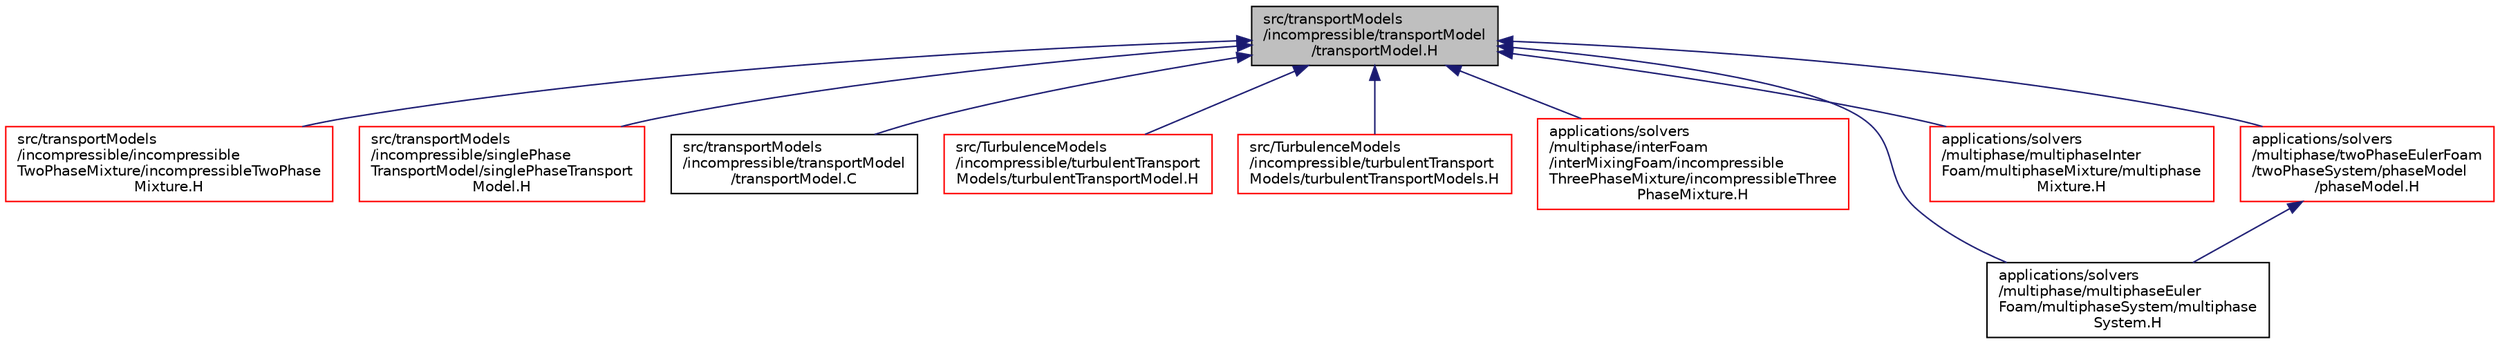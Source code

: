 digraph "src/transportModels/incompressible/transportModel/transportModel.H"
{
  bgcolor="transparent";
  edge [fontname="Helvetica",fontsize="10",labelfontname="Helvetica",labelfontsize="10"];
  node [fontname="Helvetica",fontsize="10",shape=record];
  Node75 [label="src/transportModels\l/incompressible/transportModel\l/transportModel.H",height=0.2,width=0.4,color="black", fillcolor="grey75", style="filled", fontcolor="black"];
  Node75 -> Node76 [dir="back",color="midnightblue",fontsize="10",style="solid",fontname="Helvetica"];
  Node76 [label="src/transportModels\l/incompressible/incompressible\lTwoPhaseMixture/incompressibleTwoPhase\lMixture.H",height=0.2,width=0.4,color="red",URL="$a17303.html"];
  Node75 -> Node84 [dir="back",color="midnightblue",fontsize="10",style="solid",fontname="Helvetica"];
  Node84 [label="src/transportModels\l/incompressible/singlePhase\lTransportModel/singlePhaseTransport\lModel.H",height=0.2,width=0.4,color="red",URL="$a17309.html"];
  Node75 -> Node87 [dir="back",color="midnightblue",fontsize="10",style="solid",fontname="Helvetica"];
  Node87 [label="src/transportModels\l/incompressible/transportModel\l/transportModel.C",height=0.2,width=0.4,color="black",URL="$a17312.html"];
  Node75 -> Node88 [dir="back",color="midnightblue",fontsize="10",style="solid",fontname="Helvetica"];
  Node88 [label="src/TurbulenceModels\l/incompressible/turbulentTransport\lModels/turbulentTransportModel.H",height=0.2,width=0.4,color="red",URL="$a17732.html"];
  Node75 -> Node105 [dir="back",color="midnightblue",fontsize="10",style="solid",fontname="Helvetica"];
  Node105 [label="src/TurbulenceModels\l/incompressible/turbulentTransport\lModels/turbulentTransportModels.H",height=0.2,width=0.4,color="red",URL="$a17738.html"];
  Node75 -> Node107 [dir="back",color="midnightblue",fontsize="10",style="solid",fontname="Helvetica"];
  Node107 [label="applications/solvers\l/multiphase/interFoam\l/interMixingFoam/incompressible\lThreePhaseMixture/incompressibleThree\lPhaseMixture.H",height=0.2,width=0.4,color="red",URL="$a20759.html"];
  Node75 -> Node110 [dir="back",color="midnightblue",fontsize="10",style="solid",fontname="Helvetica"];
  Node110 [label="applications/solvers\l/multiphase/multiphaseEuler\lFoam/multiphaseSystem/multiphase\lSystem.H",height=0.2,width=0.4,color="black",URL="$a40064.html"];
  Node75 -> Node111 [dir="back",color="midnightblue",fontsize="10",style="solid",fontname="Helvetica"];
  Node111 [label="applications/solvers\l/multiphase/multiphaseInter\lFoam/multiphaseMixture/multiphase\lMixture.H",height=0.2,width=0.4,color="red",URL="$a20921.html"];
  Node75 -> Node113 [dir="back",color="midnightblue",fontsize="10",style="solid",fontname="Helvetica"];
  Node113 [label="applications/solvers\l/multiphase/twoPhaseEulerFoam\l/twoPhaseSystem/phaseModel\l/phaseModel.H",height=0.2,width=0.4,color="red",URL="$a39788.html"];
  Node113 -> Node110 [dir="back",color="midnightblue",fontsize="10",style="solid",fontname="Helvetica"];
}
